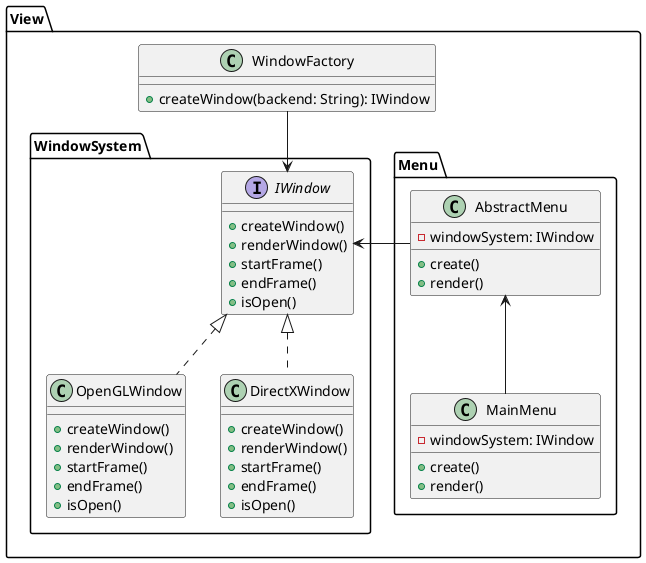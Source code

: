 @startuml ViewSystem

package "View" {

package "Menu" {
  class AbstractMenu {
    -windowSystem: IWindow
    +create()
    +render()
  }

  class MainMenu {
    -windowSystem: IWindow
    +create()
    +render()
  }
}

package "WindowSystem" {
  interface IWindow {
    + createWindow()
    + renderWindow()
    + startFrame()
    + endFrame()
    + isOpen()
  }

  class OpenGLWindow {
    + createWindow()
    + renderWindow()
    + startFrame()
    + endFrame()
    + isOpen()
  }

  class DirectXWindow {
    + createWindow()
    + renderWindow()
    + startFrame()
    + endFrame()
    + isOpen()
  }
}

class WindowFactory {
  +createWindow(backend: String): IWindow
}

AbstractMenu -right-> IWindow
MainMenu -up-> AbstractMenu
WindowFactory --> IWindow

IWindow <|.. OpenGLWindow
IWindow <|.. DirectXWindow
}
@enduml
